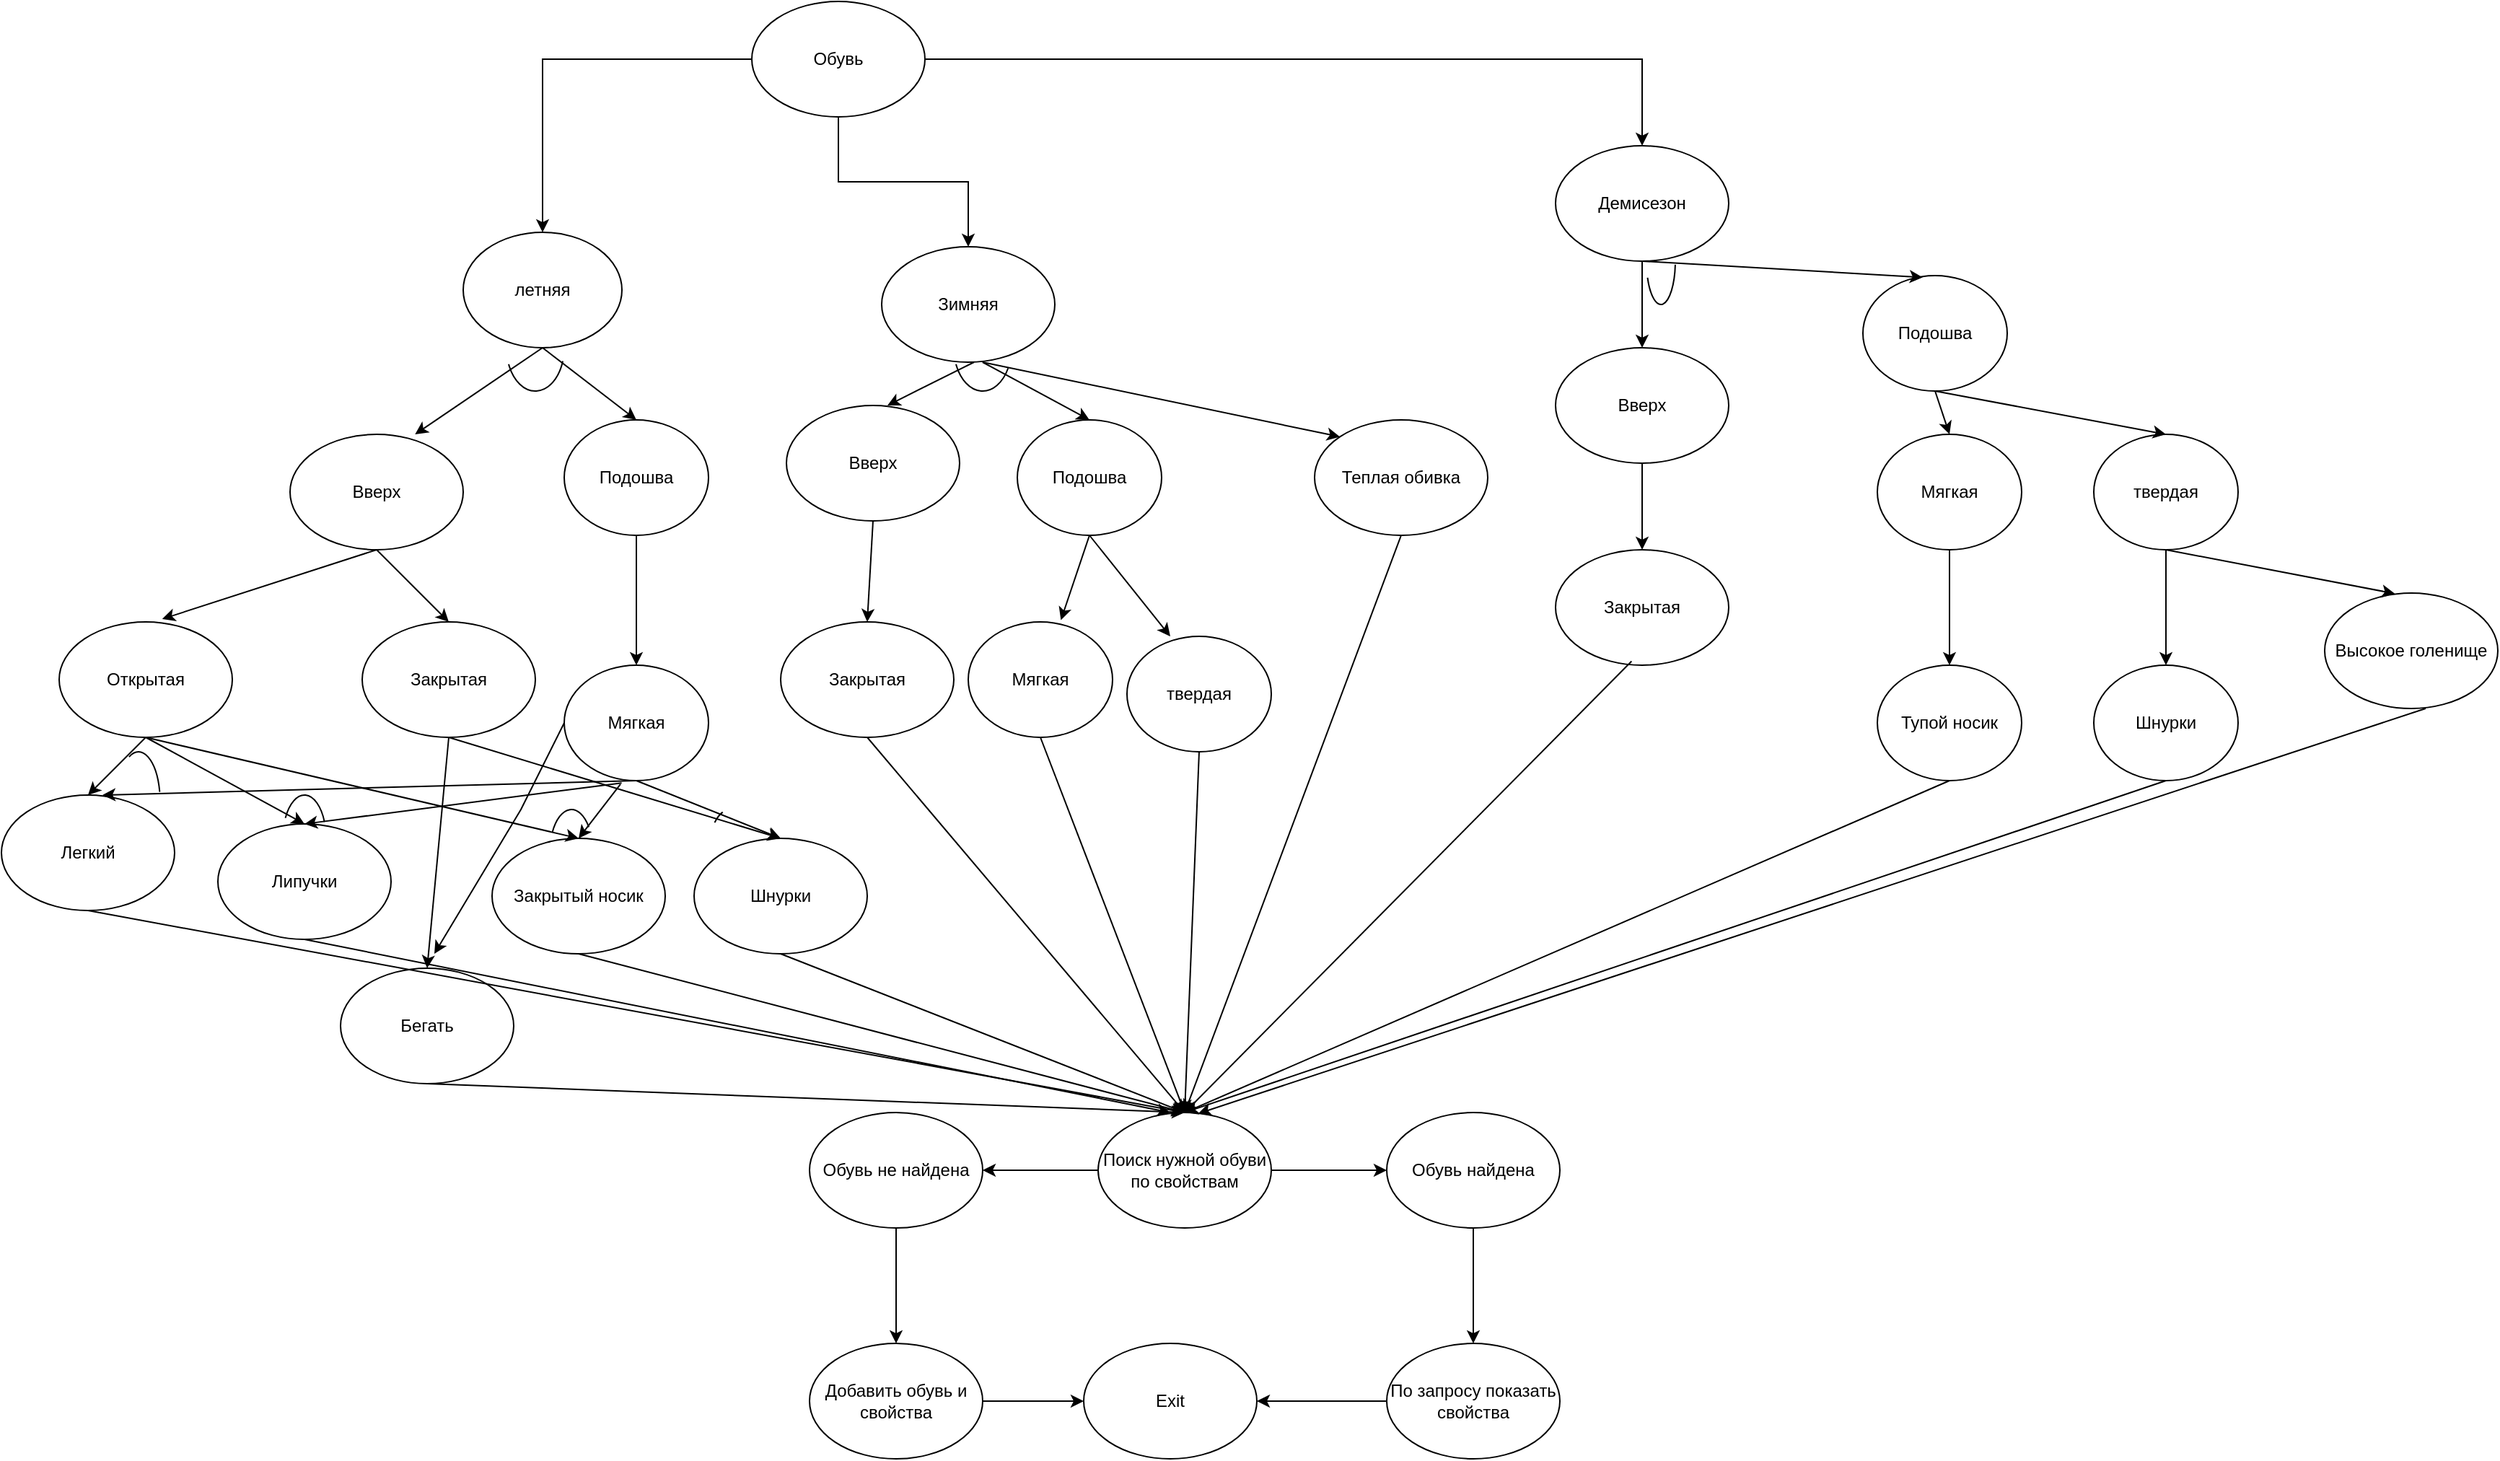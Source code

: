 <mxfile version="25.0.3">
  <diagram name="Страница — 1" id="Ai1OKIjF_8KaSnO6QtaO">
    <mxGraphModel dx="2610" dy="958" grid="1" gridSize="10" guides="1" tooltips="1" connect="1" arrows="1" fold="1" page="1" pageScale="1" pageWidth="827" pageHeight="1169" math="0" shadow="0">
      <root>
        <mxCell id="0" />
        <mxCell id="1" parent="0" />
        <mxCell id="6mgul0kJwXMLOwDqYWzR-3" value="" style="edgeStyle=orthogonalEdgeStyle;rounded=0;orthogonalLoop=1;jettySize=auto;html=1;" edge="1" parent="1" source="6mgul0kJwXMLOwDqYWzR-1" target="6mgul0kJwXMLOwDqYWzR-2">
          <mxGeometry relative="1" as="geometry" />
        </mxCell>
        <mxCell id="6mgul0kJwXMLOwDqYWzR-5" value="" style="edgeStyle=orthogonalEdgeStyle;rounded=0;orthogonalLoop=1;jettySize=auto;html=1;" edge="1" parent="1" source="6mgul0kJwXMLOwDqYWzR-1" target="6mgul0kJwXMLOwDqYWzR-4">
          <mxGeometry relative="1" as="geometry" />
        </mxCell>
        <mxCell id="6mgul0kJwXMLOwDqYWzR-7" value="" style="edgeStyle=orthogonalEdgeStyle;rounded=0;orthogonalLoop=1;jettySize=auto;html=1;" edge="1" parent="1" source="6mgul0kJwXMLOwDqYWzR-1" target="6mgul0kJwXMLOwDqYWzR-6">
          <mxGeometry relative="1" as="geometry" />
        </mxCell>
        <mxCell id="6mgul0kJwXMLOwDqYWzR-1" value="Обувь" style="ellipse;whiteSpace=wrap;html=1;" vertex="1" parent="1">
          <mxGeometry x="270" y="50" width="120" height="80" as="geometry" />
        </mxCell>
        <mxCell id="6mgul0kJwXMLOwDqYWzR-2" value="летняя" style="ellipse;whiteSpace=wrap;html=1;" vertex="1" parent="1">
          <mxGeometry x="70" y="210" width="110" height="80" as="geometry" />
        </mxCell>
        <mxCell id="6mgul0kJwXMLOwDqYWzR-4" value="Зимняя" style="ellipse;whiteSpace=wrap;html=1;" vertex="1" parent="1">
          <mxGeometry x="360" y="220" width="120" height="80" as="geometry" />
        </mxCell>
        <mxCell id="6mgul0kJwXMLOwDqYWzR-50" value="" style="edgeStyle=orthogonalEdgeStyle;rounded=0;orthogonalLoop=1;jettySize=auto;html=1;" edge="1" parent="1" source="6mgul0kJwXMLOwDqYWzR-6" target="6mgul0kJwXMLOwDqYWzR-48">
          <mxGeometry relative="1" as="geometry" />
        </mxCell>
        <mxCell id="6mgul0kJwXMLOwDqYWzR-6" value="Демисезон" style="ellipse;whiteSpace=wrap;html=1;" vertex="1" parent="1">
          <mxGeometry x="827" y="150" width="120" height="80" as="geometry" />
        </mxCell>
        <mxCell id="6mgul0kJwXMLOwDqYWzR-8" value="Вверх" style="ellipse;whiteSpace=wrap;html=1;" vertex="1" parent="1">
          <mxGeometry x="-50" y="350" width="120" height="80" as="geometry" />
        </mxCell>
        <mxCell id="6mgul0kJwXMLOwDqYWzR-23" value="" style="edgeStyle=orthogonalEdgeStyle;rounded=0;orthogonalLoop=1;jettySize=auto;html=1;" edge="1" parent="1" source="6mgul0kJwXMLOwDqYWzR-11" target="6mgul0kJwXMLOwDqYWzR-22">
          <mxGeometry relative="1" as="geometry" />
        </mxCell>
        <mxCell id="6mgul0kJwXMLOwDqYWzR-11" value="Подошва" style="ellipse;whiteSpace=wrap;html=1;" vertex="1" parent="1">
          <mxGeometry x="140" y="340" width="100" height="80" as="geometry" />
        </mxCell>
        <mxCell id="6mgul0kJwXMLOwDqYWzR-15" value="" style="endArrow=classic;html=1;rounded=0;exitX=0.5;exitY=1;exitDx=0;exitDy=0;entryX=0.5;entryY=0;entryDx=0;entryDy=0;" edge="1" parent="1" source="6mgul0kJwXMLOwDqYWzR-2" target="6mgul0kJwXMLOwDqYWzR-11">
          <mxGeometry width="50" height="50" relative="1" as="geometry">
            <mxPoint x="120" y="340" as="sourcePoint" />
            <mxPoint x="170" y="290" as="targetPoint" />
          </mxGeometry>
        </mxCell>
        <mxCell id="6mgul0kJwXMLOwDqYWzR-16" value="" style="endArrow=classic;html=1;rounded=0;exitX=0.5;exitY=1;exitDx=0;exitDy=0;entryX=0.722;entryY=0;entryDx=0;entryDy=0;entryPerimeter=0;" edge="1" parent="1" source="6mgul0kJwXMLOwDqYWzR-2" target="6mgul0kJwXMLOwDqYWzR-8">
          <mxGeometry width="50" height="50" relative="1" as="geometry">
            <mxPoint x="135" y="300" as="sourcePoint" />
            <mxPoint x="190" y="360" as="targetPoint" />
          </mxGeometry>
        </mxCell>
        <mxCell id="6mgul0kJwXMLOwDqYWzR-17" value="" style="verticalLabelPosition=bottom;verticalAlign=top;html=1;shape=mxgraph.basic.arc;startAngle=0.3;endAngle=0.688;" vertex="1" parent="1">
          <mxGeometry x="100" y="260" width="40" height="60" as="geometry" />
        </mxCell>
        <mxCell id="6mgul0kJwXMLOwDqYWzR-18" value="Открытая" style="ellipse;whiteSpace=wrap;html=1;" vertex="1" parent="1">
          <mxGeometry x="-210" y="480" width="120" height="80" as="geometry" />
        </mxCell>
        <mxCell id="6mgul0kJwXMLOwDqYWzR-19" value="Закрытая" style="ellipse;whiteSpace=wrap;html=1;" vertex="1" parent="1">
          <mxGeometry y="480" width="120" height="80" as="geometry" />
        </mxCell>
        <mxCell id="6mgul0kJwXMLOwDqYWzR-20" value="" style="endArrow=classic;html=1;rounded=0;exitX=0.5;exitY=1;exitDx=0;exitDy=0;entryX=0.5;entryY=0;entryDx=0;entryDy=0;" edge="1" parent="1" source="6mgul0kJwXMLOwDqYWzR-8" target="6mgul0kJwXMLOwDqYWzR-19">
          <mxGeometry width="50" height="50" relative="1" as="geometry">
            <mxPoint x="260" y="420" as="sourcePoint" />
            <mxPoint x="310" y="370" as="targetPoint" />
          </mxGeometry>
        </mxCell>
        <mxCell id="6mgul0kJwXMLOwDqYWzR-21" value="" style="endArrow=classic;html=1;rounded=0;exitX=0.5;exitY=1;exitDx=0;exitDy=0;entryX=0.595;entryY=-0.025;entryDx=0;entryDy=0;entryPerimeter=0;" edge="1" parent="1" source="6mgul0kJwXMLOwDqYWzR-8" target="6mgul0kJwXMLOwDqYWzR-18">
          <mxGeometry width="50" height="50" relative="1" as="geometry">
            <mxPoint x="260" y="420" as="sourcePoint" />
            <mxPoint x="310" y="370" as="targetPoint" />
          </mxGeometry>
        </mxCell>
        <mxCell id="6mgul0kJwXMLOwDqYWzR-22" value="Мягкая" style="ellipse;whiteSpace=wrap;html=1;" vertex="1" parent="1">
          <mxGeometry x="140" y="510" width="100" height="80" as="geometry" />
        </mxCell>
        <mxCell id="6mgul0kJwXMLOwDqYWzR-24" value="Вверх" style="ellipse;whiteSpace=wrap;html=1;" vertex="1" parent="1">
          <mxGeometry x="294" y="330" width="120" height="80" as="geometry" />
        </mxCell>
        <mxCell id="6mgul0kJwXMLOwDqYWzR-25" value="Подошва" style="ellipse;whiteSpace=wrap;html=1;" vertex="1" parent="1">
          <mxGeometry x="454" y="340" width="100" height="80" as="geometry" />
        </mxCell>
        <mxCell id="6mgul0kJwXMLOwDqYWzR-26" value="" style="endArrow=classic;html=1;rounded=0;exitX=0.5;exitY=1;exitDx=0;exitDy=0;entryX=0.583;entryY=0;entryDx=0;entryDy=0;entryPerimeter=0;" edge="1" parent="1" target="6mgul0kJwXMLOwDqYWzR-24">
          <mxGeometry width="50" height="50" relative="1" as="geometry">
            <mxPoint x="424" y="300" as="sourcePoint" />
            <mxPoint x="336" y="360" as="targetPoint" />
          </mxGeometry>
        </mxCell>
        <mxCell id="6mgul0kJwXMLOwDqYWzR-29" value="" style="endArrow=classic;html=1;rounded=0;exitX=0.583;exitY=1;exitDx=0;exitDy=0;entryX=0.5;entryY=0;entryDx=0;entryDy=0;exitPerimeter=0;" edge="1" parent="1" source="6mgul0kJwXMLOwDqYWzR-4" target="6mgul0kJwXMLOwDqYWzR-25">
          <mxGeometry width="50" height="50" relative="1" as="geometry">
            <mxPoint x="460" y="290" as="sourcePoint" />
            <mxPoint x="525" y="340" as="targetPoint" />
          </mxGeometry>
        </mxCell>
        <mxCell id="6mgul0kJwXMLOwDqYWzR-30" value="" style="verticalLabelPosition=bottom;verticalAlign=top;html=1;shape=mxgraph.basic.arc;startAngle=0.328;endAngle=0.688;" vertex="1" parent="1">
          <mxGeometry x="410" y="260" width="40" height="60" as="geometry" />
        </mxCell>
        <mxCell id="6mgul0kJwXMLOwDqYWzR-31" value="Мягкая" style="ellipse;whiteSpace=wrap;html=1;" vertex="1" parent="1">
          <mxGeometry x="420" y="480" width="100" height="80" as="geometry" />
        </mxCell>
        <mxCell id="6mgul0kJwXMLOwDqYWzR-33" value="твердая" style="ellipse;whiteSpace=wrap;html=1;" vertex="1" parent="1">
          <mxGeometry x="530" y="490" width="100" height="80" as="geometry" />
        </mxCell>
        <mxCell id="6mgul0kJwXMLOwDqYWzR-34" value="" style="endArrow=classic;html=1;rounded=0;exitX=0.5;exitY=1;exitDx=0;exitDy=0;entryX=0.3;entryY=0;entryDx=0;entryDy=0;entryPerimeter=0;" edge="1" parent="1" source="6mgul0kJwXMLOwDqYWzR-25" target="6mgul0kJwXMLOwDqYWzR-33">
          <mxGeometry width="50" height="50" relative="1" as="geometry">
            <mxPoint x="550" y="470" as="sourcePoint" />
            <mxPoint x="600" y="420" as="targetPoint" />
          </mxGeometry>
        </mxCell>
        <mxCell id="6mgul0kJwXMLOwDqYWzR-35" value="" style="endArrow=classic;html=1;rounded=0;entryX=0.642;entryY=-0.015;entryDx=0;entryDy=0;entryPerimeter=0;" edge="1" parent="1" target="6mgul0kJwXMLOwDqYWzR-31">
          <mxGeometry width="50" height="50" relative="1" as="geometry">
            <mxPoint x="504" y="420" as="sourcePoint" />
            <mxPoint x="520" y="430" as="targetPoint" />
          </mxGeometry>
        </mxCell>
        <mxCell id="6mgul0kJwXMLOwDqYWzR-36" value="Закрытая" style="ellipse;whiteSpace=wrap;html=1;" vertex="1" parent="1">
          <mxGeometry x="290" y="480" width="120" height="80" as="geometry" />
        </mxCell>
        <mxCell id="6mgul0kJwXMLOwDqYWzR-37" value="" style="endArrow=classic;html=1;rounded=0;entryX=0.5;entryY=0;entryDx=0;entryDy=0;exitX=0.5;exitY=1;exitDx=0;exitDy=0;" edge="1" parent="1" source="6mgul0kJwXMLOwDqYWzR-24" target="6mgul0kJwXMLOwDqYWzR-36">
          <mxGeometry width="50" height="50" relative="1" as="geometry">
            <mxPoint x="380" y="440" as="sourcePoint" />
            <mxPoint x="430" y="390" as="targetPoint" />
          </mxGeometry>
        </mxCell>
        <mxCell id="6mgul0kJwXMLOwDqYWzR-38" value="Теплая обивка" style="ellipse;whiteSpace=wrap;html=1;" vertex="1" parent="1">
          <mxGeometry x="660" y="340" width="120" height="80" as="geometry" />
        </mxCell>
        <mxCell id="6mgul0kJwXMLOwDqYWzR-40" value="" style="endArrow=classic;html=1;rounded=0;entryX=0;entryY=0;entryDx=0;entryDy=0;exitX=0.583;exitY=1;exitDx=0;exitDy=0;exitPerimeter=0;" edge="1" parent="1" source="6mgul0kJwXMLOwDqYWzR-4" target="6mgul0kJwXMLOwDqYWzR-38">
          <mxGeometry width="50" height="50" relative="1" as="geometry">
            <mxPoint x="480" y="310" as="sourcePoint" />
            <mxPoint x="550.711" y="260" as="targetPoint" />
          </mxGeometry>
        </mxCell>
        <mxCell id="6mgul0kJwXMLOwDqYWzR-42" value="Подошва" style="ellipse;whiteSpace=wrap;html=1;" vertex="1" parent="1">
          <mxGeometry x="1040" y="240" width="100" height="80" as="geometry" />
        </mxCell>
        <mxCell id="6mgul0kJwXMLOwDqYWzR-43" value="" style="endArrow=classic;html=1;rounded=0;exitX=0.5;exitY=1;exitDx=0;exitDy=0;entryX=0.414;entryY=0.015;entryDx=0;entryDy=0;entryPerimeter=0;" edge="1" parent="1" source="6mgul0kJwXMLOwDqYWzR-6" target="6mgul0kJwXMLOwDqYWzR-42">
          <mxGeometry width="50" height="50" relative="1" as="geometry">
            <mxPoint x="950" y="260" as="sourcePoint" />
            <mxPoint x="1000" y="210" as="targetPoint" />
          </mxGeometry>
        </mxCell>
        <mxCell id="6mgul0kJwXMLOwDqYWzR-55" value="" style="edgeStyle=orthogonalEdgeStyle;rounded=0;orthogonalLoop=1;jettySize=auto;html=1;" edge="1" parent="1" source="6mgul0kJwXMLOwDqYWzR-44" target="6mgul0kJwXMLOwDqYWzR-54">
          <mxGeometry relative="1" as="geometry" />
        </mxCell>
        <mxCell id="6mgul0kJwXMLOwDqYWzR-44" value="Мягкая" style="ellipse;whiteSpace=wrap;html=1;" vertex="1" parent="1">
          <mxGeometry x="1050" y="350" width="100" height="80" as="geometry" />
        </mxCell>
        <mxCell id="6mgul0kJwXMLOwDqYWzR-57" value="" style="edgeStyle=orthogonalEdgeStyle;rounded=0;orthogonalLoop=1;jettySize=auto;html=1;" edge="1" parent="1" source="6mgul0kJwXMLOwDqYWzR-45" target="6mgul0kJwXMLOwDqYWzR-56">
          <mxGeometry relative="1" as="geometry" />
        </mxCell>
        <mxCell id="6mgul0kJwXMLOwDqYWzR-45" value="твердая" style="ellipse;whiteSpace=wrap;html=1;" vertex="1" parent="1">
          <mxGeometry x="1200" y="350" width="100" height="80" as="geometry" />
        </mxCell>
        <mxCell id="6mgul0kJwXMLOwDqYWzR-46" value="" style="endArrow=classic;html=1;rounded=0;entryX=0.5;entryY=0;entryDx=0;entryDy=0;exitX=0.5;exitY=1;exitDx=0;exitDy=0;" edge="1" parent="1" source="6mgul0kJwXMLOwDqYWzR-42" target="6mgul0kJwXMLOwDqYWzR-44">
          <mxGeometry width="50" height="50" relative="1" as="geometry">
            <mxPoint x="950" y="350" as="sourcePoint" />
            <mxPoint x="1000" y="300" as="targetPoint" />
          </mxGeometry>
        </mxCell>
        <mxCell id="6mgul0kJwXMLOwDqYWzR-47" value="" style="endArrow=classic;html=1;rounded=0;exitX=0.5;exitY=1;exitDx=0;exitDy=0;entryX=0.5;entryY=0;entryDx=0;entryDy=0;" edge="1" parent="1" source="6mgul0kJwXMLOwDqYWzR-42" target="6mgul0kJwXMLOwDqYWzR-45">
          <mxGeometry width="50" height="50" relative="1" as="geometry">
            <mxPoint x="1180" y="330" as="sourcePoint" />
            <mxPoint x="1230" y="280" as="targetPoint" />
          </mxGeometry>
        </mxCell>
        <mxCell id="6mgul0kJwXMLOwDqYWzR-52" value="" style="edgeStyle=orthogonalEdgeStyle;rounded=0;orthogonalLoop=1;jettySize=auto;html=1;" edge="1" parent="1" source="6mgul0kJwXMLOwDqYWzR-48" target="6mgul0kJwXMLOwDqYWzR-51">
          <mxGeometry relative="1" as="geometry" />
        </mxCell>
        <mxCell id="6mgul0kJwXMLOwDqYWzR-48" value="Вверх" style="ellipse;whiteSpace=wrap;html=1;" vertex="1" parent="1">
          <mxGeometry x="827" y="290" width="120" height="80" as="geometry" />
        </mxCell>
        <mxCell id="6mgul0kJwXMLOwDqYWzR-51" value="Закрытая" style="ellipse;whiteSpace=wrap;html=1;" vertex="1" parent="1">
          <mxGeometry x="827" y="430" width="120" height="80" as="geometry" />
        </mxCell>
        <mxCell id="6mgul0kJwXMLOwDqYWzR-53" value="" style="verticalLabelPosition=bottom;verticalAlign=top;html=1;shape=mxgraph.basic.arc;startAngle=0.263;endAngle=0.688;" vertex="1" parent="1">
          <mxGeometry x="890" y="200" width="20" height="60" as="geometry" />
        </mxCell>
        <mxCell id="6mgul0kJwXMLOwDqYWzR-54" value="Тупой носик" style="ellipse;whiteSpace=wrap;html=1;" vertex="1" parent="1">
          <mxGeometry x="1050" y="510" width="100" height="80" as="geometry" />
        </mxCell>
        <mxCell id="6mgul0kJwXMLOwDqYWzR-56" value="Шнурки" style="ellipse;whiteSpace=wrap;html=1;" vertex="1" parent="1">
          <mxGeometry x="1200" y="510" width="100" height="80" as="geometry" />
        </mxCell>
        <mxCell id="6mgul0kJwXMLOwDqYWzR-58" value="Высокое голенище" style="ellipse;whiteSpace=wrap;html=1;" vertex="1" parent="1">
          <mxGeometry x="1360" y="460" width="120" height="80" as="geometry" />
        </mxCell>
        <mxCell id="6mgul0kJwXMLOwDqYWzR-59" value="" style="endArrow=classic;html=1;rounded=0;exitX=0.5;exitY=1;exitDx=0;exitDy=0;entryX=0.405;entryY=0.005;entryDx=0;entryDy=0;entryPerimeter=0;" edge="1" parent="1" source="6mgul0kJwXMLOwDqYWzR-45" target="6mgul0kJwXMLOwDqYWzR-58">
          <mxGeometry width="50" height="50" relative="1" as="geometry">
            <mxPoint x="1310" y="450" as="sourcePoint" />
            <mxPoint x="1360" y="400" as="targetPoint" />
          </mxGeometry>
        </mxCell>
        <mxCell id="6mgul0kJwXMLOwDqYWzR-60" value="Липучки" style="ellipse;whiteSpace=wrap;html=1;" vertex="1" parent="1">
          <mxGeometry x="-100" y="620" width="120" height="80" as="geometry" />
        </mxCell>
        <mxCell id="6mgul0kJwXMLOwDqYWzR-61" value="" style="endArrow=classic;html=1;rounded=0;exitX=0.5;exitY=1;exitDx=0;exitDy=0;entryX=0.5;entryY=0;entryDx=0;entryDy=0;" edge="1" parent="1" source="6mgul0kJwXMLOwDqYWzR-18" target="6mgul0kJwXMLOwDqYWzR-60">
          <mxGeometry width="50" height="50" relative="1" as="geometry">
            <mxPoint x="-110" y="580" as="sourcePoint" />
            <mxPoint x="-60" y="530" as="targetPoint" />
          </mxGeometry>
        </mxCell>
        <mxCell id="6mgul0kJwXMLOwDqYWzR-62" value="" style="endArrow=classic;html=1;rounded=0;exitX=0.398;exitY=1.02;exitDx=0;exitDy=0;exitPerimeter=0;entryX=0.5;entryY=0;entryDx=0;entryDy=0;" edge="1" parent="1" source="6mgul0kJwXMLOwDqYWzR-22" target="6mgul0kJwXMLOwDqYWzR-60">
          <mxGeometry width="50" height="50" relative="1" as="geometry">
            <mxPoint x="150" y="630" as="sourcePoint" />
            <mxPoint x="200" y="580" as="targetPoint" />
          </mxGeometry>
        </mxCell>
        <mxCell id="6mgul0kJwXMLOwDqYWzR-64" value="" style="verticalLabelPosition=bottom;verticalAlign=top;html=1;shape=mxgraph.basic.arc;startAngle=0.328;endAngle=0.688;direction=west;" vertex="1" parent="1">
          <mxGeometry x="-55" y="600" width="30" height="60" as="geometry" />
        </mxCell>
        <mxCell id="6mgul0kJwXMLOwDqYWzR-65" value="Закрытый носик" style="ellipse;whiteSpace=wrap;html=1;" vertex="1" parent="1">
          <mxGeometry x="90" y="630" width="120" height="80" as="geometry" />
        </mxCell>
        <mxCell id="6mgul0kJwXMLOwDqYWzR-66" value="" style="endArrow=classic;html=1;rounded=0;entryX=0.5;entryY=0;entryDx=0;entryDy=0;exitX=0.39;exitY=1.03;exitDx=0;exitDy=0;exitPerimeter=0;" edge="1" parent="1" source="6mgul0kJwXMLOwDqYWzR-22" target="6mgul0kJwXMLOwDqYWzR-65">
          <mxGeometry width="50" height="50" relative="1" as="geometry">
            <mxPoint x="220" y="640" as="sourcePoint" />
            <mxPoint x="270" y="590" as="targetPoint" />
          </mxGeometry>
        </mxCell>
        <mxCell id="6mgul0kJwXMLOwDqYWzR-67" value="" style="endArrow=classic;html=1;rounded=0;exitX=0.5;exitY=1;exitDx=0;exitDy=0;entryX=0.5;entryY=0;entryDx=0;entryDy=0;" edge="1" parent="1" source="6mgul0kJwXMLOwDqYWzR-18" target="6mgul0kJwXMLOwDqYWzR-65">
          <mxGeometry width="50" height="50" relative="1" as="geometry">
            <mxPoint x="-40" y="570" as="sourcePoint" />
            <mxPoint x="130" y="630" as="targetPoint" />
          </mxGeometry>
        </mxCell>
        <mxCell id="6mgul0kJwXMLOwDqYWzR-68" value="" style="verticalLabelPosition=bottom;verticalAlign=top;html=1;shape=mxgraph.basic.arc;startAngle=0.328;endAngle=0.649;direction=west;" vertex="1" parent="1">
          <mxGeometry x="130" y="610" width="30" height="60" as="geometry" />
        </mxCell>
        <mxCell id="6mgul0kJwXMLOwDqYWzR-69" value="Шнурки" style="ellipse;whiteSpace=wrap;html=1;" vertex="1" parent="1">
          <mxGeometry x="230" y="630" width="120" height="80" as="geometry" />
        </mxCell>
        <mxCell id="6mgul0kJwXMLOwDqYWzR-70" value="" style="endArrow=classic;html=1;rounded=0;entryX=0.5;entryY=0;entryDx=0;entryDy=0;exitX=0.5;exitY=1;exitDx=0;exitDy=0;" edge="1" parent="1" source="6mgul0kJwXMLOwDqYWzR-19" target="6mgul0kJwXMLOwDqYWzR-69">
          <mxGeometry width="50" height="50" relative="1" as="geometry">
            <mxPoint x="280" y="630" as="sourcePoint" />
            <mxPoint x="330" y="580" as="targetPoint" />
          </mxGeometry>
        </mxCell>
        <mxCell id="6mgul0kJwXMLOwDqYWzR-71" value="" style="endArrow=classic;html=1;rounded=0;exitX=0.5;exitY=1;exitDx=0;exitDy=0;" edge="1" parent="1" source="6mgul0kJwXMLOwDqYWzR-22">
          <mxGeometry width="50" height="50" relative="1" as="geometry">
            <mxPoint x="240" y="620" as="sourcePoint" />
            <mxPoint x="290" y="630" as="targetPoint" />
          </mxGeometry>
        </mxCell>
        <mxCell id="6mgul0kJwXMLOwDqYWzR-72" value="" style="verticalLabelPosition=bottom;verticalAlign=top;html=1;shape=mxgraph.basic.arc;startAngle=0.373;endAngle=0.444;direction=west;" vertex="1" parent="1">
          <mxGeometry x="240" y="610" width="30" height="60" as="geometry" />
        </mxCell>
        <mxCell id="6mgul0kJwXMLOwDqYWzR-73" value="Легкий" style="ellipse;whiteSpace=wrap;html=1;" vertex="1" parent="1">
          <mxGeometry x="-250" y="600" width="120" height="80" as="geometry" />
        </mxCell>
        <mxCell id="6mgul0kJwXMLOwDqYWzR-74" value="" style="endArrow=classic;html=1;rounded=0;entryX=0.5;entryY=0;entryDx=0;entryDy=0;exitX=0.5;exitY=1;exitDx=0;exitDy=0;" edge="1" parent="1" source="6mgul0kJwXMLOwDqYWzR-18" target="6mgul0kJwXMLOwDqYWzR-73">
          <mxGeometry width="50" height="50" relative="1" as="geometry">
            <mxPoint x="-270" y="620" as="sourcePoint" />
            <mxPoint x="-220" y="570" as="targetPoint" />
          </mxGeometry>
        </mxCell>
        <mxCell id="6mgul0kJwXMLOwDqYWzR-75" value="" style="endArrow=classic;html=1;rounded=0;exitX=0.5;exitY=1;exitDx=0;exitDy=0;" edge="1" parent="1" source="6mgul0kJwXMLOwDqYWzR-22">
          <mxGeometry width="50" height="50" relative="1" as="geometry">
            <mxPoint x="-280" y="580" as="sourcePoint" />
            <mxPoint x="-180" y="600" as="targetPoint" />
          </mxGeometry>
        </mxCell>
        <mxCell id="6mgul0kJwXMLOwDqYWzR-76" value="" style="verticalLabelPosition=bottom;verticalAlign=top;html=1;shape=mxgraph.basic.arc;startAngle=0.428;endAngle=0.717;direction=west;" vertex="1" parent="1">
          <mxGeometry x="-170" y="570" width="30" height="70" as="geometry" />
        </mxCell>
        <mxCell id="6mgul0kJwXMLOwDqYWzR-78" value="Бегать" style="ellipse;whiteSpace=wrap;html=1;" vertex="1" parent="1">
          <mxGeometry x="-15" y="720" width="120" height="80" as="geometry" />
        </mxCell>
        <mxCell id="6mgul0kJwXMLOwDqYWzR-79" value="" style="endArrow=classic;html=1;rounded=0;exitX=0.5;exitY=1;exitDx=0;exitDy=0;entryX=0.5;entryY=0;entryDx=0;entryDy=0;" edge="1" parent="1" source="6mgul0kJwXMLOwDqYWzR-19" target="6mgul0kJwXMLOwDqYWzR-78">
          <mxGeometry width="50" height="50" relative="1" as="geometry">
            <mxPoint x="-80" y="520" as="sourcePoint" />
            <mxPoint x="-30" y="470" as="targetPoint" />
          </mxGeometry>
        </mxCell>
        <mxCell id="6mgul0kJwXMLOwDqYWzR-80" value="" style="endArrow=classic;html=1;rounded=0;exitX=0;exitY=0.5;exitDx=0;exitDy=0;" edge="1" parent="1" source="6mgul0kJwXMLOwDqYWzR-22">
          <mxGeometry width="50" height="50" relative="1" as="geometry">
            <mxPoint x="130" y="790" as="sourcePoint" />
            <mxPoint x="50" y="710" as="targetPoint" />
            <Array as="points">
              <mxPoint x="110" y="610" />
            </Array>
          </mxGeometry>
        </mxCell>
        <mxCell id="6mgul0kJwXMLOwDqYWzR-100" value="" style="edgeStyle=orthogonalEdgeStyle;rounded=0;orthogonalLoop=1;jettySize=auto;html=1;" edge="1" parent="1" source="6mgul0kJwXMLOwDqYWzR-84" target="6mgul0kJwXMLOwDqYWzR-99">
          <mxGeometry relative="1" as="geometry" />
        </mxCell>
        <mxCell id="6mgul0kJwXMLOwDqYWzR-102" value="" style="edgeStyle=orthogonalEdgeStyle;rounded=0;orthogonalLoop=1;jettySize=auto;html=1;" edge="1" parent="1" source="6mgul0kJwXMLOwDqYWzR-84" target="6mgul0kJwXMLOwDqYWzR-101">
          <mxGeometry relative="1" as="geometry" />
        </mxCell>
        <mxCell id="6mgul0kJwXMLOwDqYWzR-84" value="Поиск нужной обуви по свойствам" style="ellipse;whiteSpace=wrap;html=1;" vertex="1" parent="1">
          <mxGeometry x="510" y="820" width="120" height="80" as="geometry" />
        </mxCell>
        <mxCell id="6mgul0kJwXMLOwDqYWzR-85" value="" style="endArrow=classic;html=1;rounded=0;exitX=0.5;exitY=1;exitDx=0;exitDy=0;entryX=0.5;entryY=0;entryDx=0;entryDy=0;" edge="1" parent="1" source="6mgul0kJwXMLOwDqYWzR-78" target="6mgul0kJwXMLOwDqYWzR-84">
          <mxGeometry width="50" height="50" relative="1" as="geometry">
            <mxPoint x="150" y="820" as="sourcePoint" />
            <mxPoint x="200" y="770" as="targetPoint" />
          </mxGeometry>
        </mxCell>
        <mxCell id="6mgul0kJwXMLOwDqYWzR-87" value="" style="endArrow=classic;html=1;rounded=0;exitX=0.5;exitY=1;exitDx=0;exitDy=0;" edge="1" parent="1" source="6mgul0kJwXMLOwDqYWzR-73">
          <mxGeometry width="50" height="50" relative="1" as="geometry">
            <mxPoint x="-140" y="700" as="sourcePoint" />
            <mxPoint x="570" y="820" as="targetPoint" />
          </mxGeometry>
        </mxCell>
        <mxCell id="6mgul0kJwXMLOwDqYWzR-88" value="" style="endArrow=classic;html=1;rounded=0;exitX=0.5;exitY=1;exitDx=0;exitDy=0;" edge="1" parent="1" source="6mgul0kJwXMLOwDqYWzR-60">
          <mxGeometry width="50" height="50" relative="1" as="geometry">
            <mxPoint x="-80" y="900" as="sourcePoint" />
            <mxPoint x="560" y="820" as="targetPoint" />
          </mxGeometry>
        </mxCell>
        <mxCell id="6mgul0kJwXMLOwDqYWzR-89" value="" style="endArrow=classic;html=1;rounded=0;exitX=0.5;exitY=1;exitDx=0;exitDy=0;entryX=0.5;entryY=0;entryDx=0;entryDy=0;" edge="1" parent="1" source="6mgul0kJwXMLOwDqYWzR-65" target="6mgul0kJwXMLOwDqYWzR-84">
          <mxGeometry width="50" height="50" relative="1" as="geometry">
            <mxPoint x="330" y="930" as="sourcePoint" />
            <mxPoint x="380" y="880" as="targetPoint" />
          </mxGeometry>
        </mxCell>
        <mxCell id="6mgul0kJwXMLOwDqYWzR-90" value="" style="endArrow=classic;html=1;rounded=0;exitX=0.5;exitY=1;exitDx=0;exitDy=0;" edge="1" parent="1" source="6mgul0kJwXMLOwDqYWzR-69">
          <mxGeometry width="50" height="50" relative="1" as="geometry">
            <mxPoint x="300" y="720" as="sourcePoint" />
            <mxPoint x="570" y="820" as="targetPoint" />
          </mxGeometry>
        </mxCell>
        <mxCell id="6mgul0kJwXMLOwDqYWzR-91" value="" style="endArrow=classic;html=1;rounded=0;exitX=0.5;exitY=1;exitDx=0;exitDy=0;entryX=0.5;entryY=0;entryDx=0;entryDy=0;" edge="1" parent="1" source="6mgul0kJwXMLOwDqYWzR-36" target="6mgul0kJwXMLOwDqYWzR-84">
          <mxGeometry width="50" height="50" relative="1" as="geometry">
            <mxPoint x="610" y="620" as="sourcePoint" />
            <mxPoint x="660" y="570" as="targetPoint" />
          </mxGeometry>
        </mxCell>
        <mxCell id="6mgul0kJwXMLOwDqYWzR-92" value="" style="endArrow=classic;html=1;rounded=0;exitX=0.5;exitY=1;exitDx=0;exitDy=0;entryX=0.5;entryY=0;entryDx=0;entryDy=0;" edge="1" parent="1" source="6mgul0kJwXMLOwDqYWzR-31" target="6mgul0kJwXMLOwDqYWzR-84">
          <mxGeometry width="50" height="50" relative="1" as="geometry">
            <mxPoint x="600" y="650" as="sourcePoint" />
            <mxPoint x="650" y="600" as="targetPoint" />
          </mxGeometry>
        </mxCell>
        <mxCell id="6mgul0kJwXMLOwDqYWzR-93" value="" style="endArrow=classic;html=1;rounded=0;exitX=0.5;exitY=1;exitDx=0;exitDy=0;" edge="1" parent="1" source="6mgul0kJwXMLOwDqYWzR-33">
          <mxGeometry width="50" height="50" relative="1" as="geometry">
            <mxPoint x="770" y="620" as="sourcePoint" />
            <mxPoint x="570" y="820" as="targetPoint" />
          </mxGeometry>
        </mxCell>
        <mxCell id="6mgul0kJwXMLOwDqYWzR-94" value="" style="endArrow=classic;html=1;rounded=0;exitX=0.5;exitY=1;exitDx=0;exitDy=0;entryX=0.5;entryY=0;entryDx=0;entryDy=0;" edge="1" parent="1" source="6mgul0kJwXMLOwDqYWzR-38" target="6mgul0kJwXMLOwDqYWzR-84">
          <mxGeometry width="50" height="50" relative="1" as="geometry">
            <mxPoint x="900" y="680" as="sourcePoint" />
            <mxPoint x="950" y="630" as="targetPoint" />
          </mxGeometry>
        </mxCell>
        <mxCell id="6mgul0kJwXMLOwDqYWzR-95" value="" style="endArrow=classic;html=1;rounded=0;exitX=0.439;exitY=0.966;exitDx=0;exitDy=0;exitPerimeter=0;entryX=0.5;entryY=0;entryDx=0;entryDy=0;" edge="1" parent="1" source="6mgul0kJwXMLOwDqYWzR-51" target="6mgul0kJwXMLOwDqYWzR-84">
          <mxGeometry width="50" height="50" relative="1" as="geometry">
            <mxPoint x="880" y="630" as="sourcePoint" />
            <mxPoint x="930" y="580" as="targetPoint" />
          </mxGeometry>
        </mxCell>
        <mxCell id="6mgul0kJwXMLOwDqYWzR-96" value="" style="endArrow=classic;html=1;rounded=0;exitX=0.5;exitY=1;exitDx=0;exitDy=0;entryX=0.5;entryY=0;entryDx=0;entryDy=0;" edge="1" parent="1" source="6mgul0kJwXMLOwDqYWzR-54" target="6mgul0kJwXMLOwDqYWzR-84">
          <mxGeometry width="50" height="50" relative="1" as="geometry">
            <mxPoint x="1050" y="690" as="sourcePoint" />
            <mxPoint x="470" y="890" as="targetPoint" />
          </mxGeometry>
        </mxCell>
        <mxCell id="6mgul0kJwXMLOwDqYWzR-97" value="" style="endArrow=classic;html=1;rounded=0;exitX=0.5;exitY=1;exitDx=0;exitDy=0;entryX=0.5;entryY=0;entryDx=0;entryDy=0;" edge="1" parent="1" source="6mgul0kJwXMLOwDqYWzR-56" target="6mgul0kJwXMLOwDqYWzR-84">
          <mxGeometry width="50" height="50" relative="1" as="geometry">
            <mxPoint x="1210" y="720" as="sourcePoint" />
            <mxPoint x="1260" y="670" as="targetPoint" />
          </mxGeometry>
        </mxCell>
        <mxCell id="6mgul0kJwXMLOwDqYWzR-98" value="" style="endArrow=classic;html=1;rounded=0;exitX=0.583;exitY=1;exitDx=0;exitDy=0;exitPerimeter=0;entryX=0.578;entryY=0.009;entryDx=0;entryDy=0;entryPerimeter=0;" edge="1" parent="1" source="6mgul0kJwXMLOwDqYWzR-58" target="6mgul0kJwXMLOwDqYWzR-84">
          <mxGeometry width="50" height="50" relative="1" as="geometry">
            <mxPoint x="1290" y="730" as="sourcePoint" />
            <mxPoint x="1340" y="680" as="targetPoint" />
          </mxGeometry>
        </mxCell>
        <mxCell id="6mgul0kJwXMLOwDqYWzR-104" value="" style="edgeStyle=orthogonalEdgeStyle;rounded=0;orthogonalLoop=1;jettySize=auto;html=1;" edge="1" parent="1" source="6mgul0kJwXMLOwDqYWzR-99" target="6mgul0kJwXMLOwDqYWzR-103">
          <mxGeometry relative="1" as="geometry" />
        </mxCell>
        <mxCell id="6mgul0kJwXMLOwDqYWzR-99" value="Обувь найдена" style="ellipse;whiteSpace=wrap;html=1;" vertex="1" parent="1">
          <mxGeometry x="710" y="820" width="120" height="80" as="geometry" />
        </mxCell>
        <mxCell id="6mgul0kJwXMLOwDqYWzR-106" value="" style="edgeStyle=orthogonalEdgeStyle;rounded=0;orthogonalLoop=1;jettySize=auto;html=1;" edge="1" parent="1" source="6mgul0kJwXMLOwDqYWzR-101" target="6mgul0kJwXMLOwDqYWzR-105">
          <mxGeometry relative="1" as="geometry" />
        </mxCell>
        <mxCell id="6mgul0kJwXMLOwDqYWzR-101" value="Обувь не найдена" style="ellipse;whiteSpace=wrap;html=1;" vertex="1" parent="1">
          <mxGeometry x="310" y="820" width="120" height="80" as="geometry" />
        </mxCell>
        <mxCell id="6mgul0kJwXMLOwDqYWzR-109" value="" style="edgeStyle=orthogonalEdgeStyle;rounded=0;orthogonalLoop=1;jettySize=auto;html=1;" edge="1" parent="1" source="6mgul0kJwXMLOwDqYWzR-103" target="6mgul0kJwXMLOwDqYWzR-107">
          <mxGeometry relative="1" as="geometry" />
        </mxCell>
        <mxCell id="6mgul0kJwXMLOwDqYWzR-103" value="По запросу показать свойства" style="ellipse;whiteSpace=wrap;html=1;" vertex="1" parent="1">
          <mxGeometry x="710" y="980" width="120" height="80" as="geometry" />
        </mxCell>
        <mxCell id="6mgul0kJwXMLOwDqYWzR-108" value="" style="edgeStyle=orthogonalEdgeStyle;rounded=0;orthogonalLoop=1;jettySize=auto;html=1;" edge="1" parent="1" source="6mgul0kJwXMLOwDqYWzR-105" target="6mgul0kJwXMLOwDqYWzR-107">
          <mxGeometry relative="1" as="geometry" />
        </mxCell>
        <mxCell id="6mgul0kJwXMLOwDqYWzR-105" value="Добавить обувь и свойства" style="ellipse;whiteSpace=wrap;html=1;" vertex="1" parent="1">
          <mxGeometry x="310" y="980" width="120" height="80" as="geometry" />
        </mxCell>
        <mxCell id="6mgul0kJwXMLOwDqYWzR-107" value="Exit" style="ellipse;whiteSpace=wrap;html=1;" vertex="1" parent="1">
          <mxGeometry x="500" y="980" width="120" height="80" as="geometry" />
        </mxCell>
      </root>
    </mxGraphModel>
  </diagram>
</mxfile>
